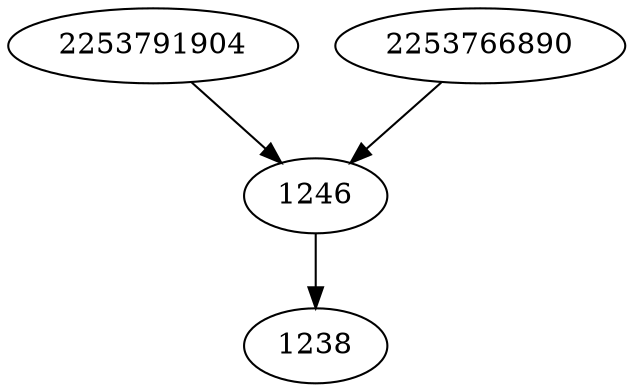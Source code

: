 strict digraph  {
2253791904;
2253766890;
1246;
1238;
2253791904 -> 1246;
2253766890 -> 1246;
1246 -> 1238;
}
